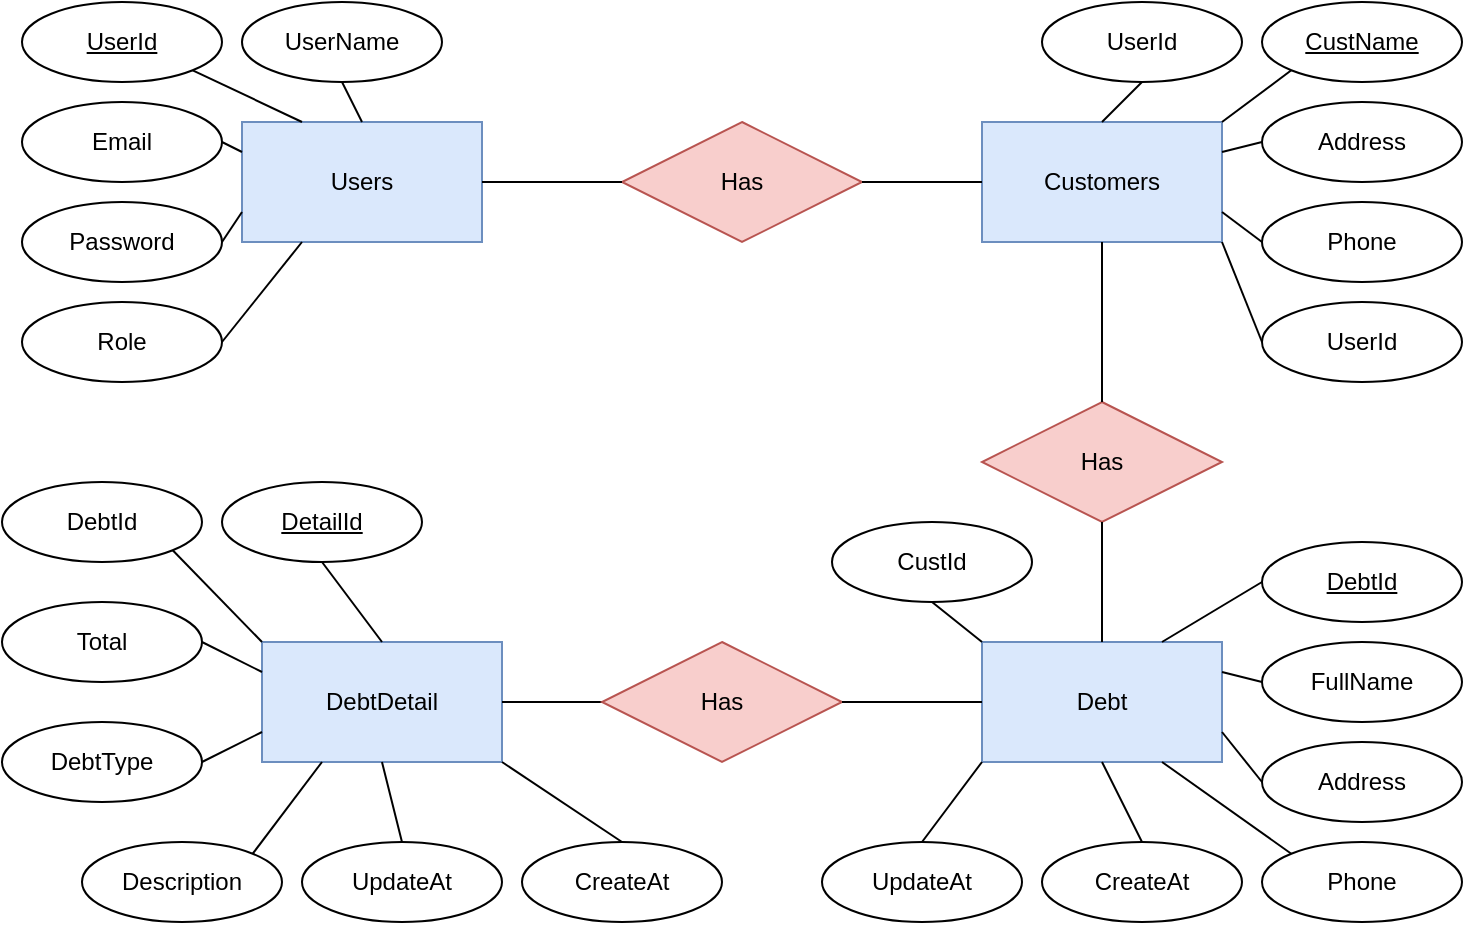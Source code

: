 <mxfile version="22.0.8" type="github">
  <diagram name="Page-1" id="6ZAC5jvzv3YghandqVCT">
    <mxGraphModel dx="1009" dy="503" grid="1" gridSize="10" guides="1" tooltips="1" connect="1" arrows="1" fold="1" page="1" pageScale="1" pageWidth="850" pageHeight="1100" math="0" shadow="0">
      <root>
        <mxCell id="0" />
        <mxCell id="1" parent="0" />
        <mxCell id="8tFkqkEd81jT-tzwyc5J-1" value="Users" style="rounded=0;whiteSpace=wrap;html=1;fillColor=#dae8fc;strokeColor=#6c8ebf;" vertex="1" parent="1">
          <mxGeometry x="130" y="70" width="120" height="60" as="geometry" />
        </mxCell>
        <mxCell id="8tFkqkEd81jT-tzwyc5J-2" value="Customers" style="rounded=0;whiteSpace=wrap;html=1;fillColor=#dae8fc;strokeColor=#6c8ebf;" vertex="1" parent="1">
          <mxGeometry x="500" y="70" width="120" height="60" as="geometry" />
        </mxCell>
        <mxCell id="8tFkqkEd81jT-tzwyc5J-3" value="Debt" style="rounded=0;whiteSpace=wrap;html=1;fillColor=#dae8fc;strokeColor=#6c8ebf;" vertex="1" parent="1">
          <mxGeometry x="500" y="330" width="120" height="60" as="geometry" />
        </mxCell>
        <mxCell id="8tFkqkEd81jT-tzwyc5J-4" value="DebtDetail" style="rounded=0;whiteSpace=wrap;html=1;fillColor=#dae8fc;strokeColor=#6c8ebf;" vertex="1" parent="1">
          <mxGeometry x="140" y="330" width="120" height="60" as="geometry" />
        </mxCell>
        <mxCell id="8tFkqkEd81jT-tzwyc5J-6" value="UserName" style="ellipse;whiteSpace=wrap;html=1;align=center;" vertex="1" parent="1">
          <mxGeometry x="130" y="10" width="100" height="40" as="geometry" />
        </mxCell>
        <mxCell id="8tFkqkEd81jT-tzwyc5J-7" value="Password" style="ellipse;whiteSpace=wrap;html=1;align=center;" vertex="1" parent="1">
          <mxGeometry x="20" y="110" width="100" height="40" as="geometry" />
        </mxCell>
        <mxCell id="8tFkqkEd81jT-tzwyc5J-8" value="UserId" style="ellipse;whiteSpace=wrap;html=1;align=center;fontStyle=4;" vertex="1" parent="1">
          <mxGeometry x="20" y="10" width="100" height="40" as="geometry" />
        </mxCell>
        <mxCell id="8tFkqkEd81jT-tzwyc5J-9" value="Role" style="ellipse;whiteSpace=wrap;html=1;align=center;" vertex="1" parent="1">
          <mxGeometry x="20" y="160" width="100" height="40" as="geometry" />
        </mxCell>
        <mxCell id="8tFkqkEd81jT-tzwyc5J-10" value="Email" style="ellipse;whiteSpace=wrap;html=1;align=center;" vertex="1" parent="1">
          <mxGeometry x="20" y="60" width="100" height="40" as="geometry" />
        </mxCell>
        <mxCell id="8tFkqkEd81jT-tzwyc5J-11" value="" style="endArrow=none;html=1;rounded=0;exitX=0.5;exitY=1;exitDx=0;exitDy=0;entryX=0.5;entryY=0;entryDx=0;entryDy=0;" edge="1" parent="1" source="8tFkqkEd81jT-tzwyc5J-6" target="8tFkqkEd81jT-tzwyc5J-1">
          <mxGeometry relative="1" as="geometry">
            <mxPoint x="340" y="260" as="sourcePoint" />
            <mxPoint x="500" y="260" as="targetPoint" />
          </mxGeometry>
        </mxCell>
        <mxCell id="8tFkqkEd81jT-tzwyc5J-12" value="" style="endArrow=none;html=1;rounded=0;exitX=1;exitY=1;exitDx=0;exitDy=0;entryX=0.25;entryY=0;entryDx=0;entryDy=0;" edge="1" parent="1" source="8tFkqkEd81jT-tzwyc5J-8" target="8tFkqkEd81jT-tzwyc5J-1">
          <mxGeometry relative="1" as="geometry">
            <mxPoint x="340" y="260" as="sourcePoint" />
            <mxPoint x="500" y="260" as="targetPoint" />
          </mxGeometry>
        </mxCell>
        <mxCell id="8tFkqkEd81jT-tzwyc5J-13" value="" style="endArrow=none;html=1;rounded=0;exitX=1;exitY=0.5;exitDx=0;exitDy=0;entryX=0;entryY=0.25;entryDx=0;entryDy=0;" edge="1" parent="1" source="8tFkqkEd81jT-tzwyc5J-10" target="8tFkqkEd81jT-tzwyc5J-1">
          <mxGeometry relative="1" as="geometry">
            <mxPoint x="340" y="260" as="sourcePoint" />
            <mxPoint x="500" y="260" as="targetPoint" />
          </mxGeometry>
        </mxCell>
        <mxCell id="8tFkqkEd81jT-tzwyc5J-14" value="" style="endArrow=none;html=1;rounded=0;exitX=1;exitY=0.5;exitDx=0;exitDy=0;entryX=0;entryY=0.75;entryDx=0;entryDy=0;" edge="1" parent="1" source="8tFkqkEd81jT-tzwyc5J-7" target="8tFkqkEd81jT-tzwyc5J-1">
          <mxGeometry relative="1" as="geometry">
            <mxPoint x="340" y="260" as="sourcePoint" />
            <mxPoint x="500" y="260" as="targetPoint" />
          </mxGeometry>
        </mxCell>
        <mxCell id="8tFkqkEd81jT-tzwyc5J-15" value="" style="endArrow=none;html=1;rounded=0;exitX=1;exitY=0.5;exitDx=0;exitDy=0;entryX=0.25;entryY=1;entryDx=0;entryDy=0;" edge="1" parent="1" source="8tFkqkEd81jT-tzwyc5J-9" target="8tFkqkEd81jT-tzwyc5J-1">
          <mxGeometry relative="1" as="geometry">
            <mxPoint x="340" y="260" as="sourcePoint" />
            <mxPoint x="500" y="260" as="targetPoint" />
          </mxGeometry>
        </mxCell>
        <mxCell id="8tFkqkEd81jT-tzwyc5J-16" value="CustName" style="ellipse;whiteSpace=wrap;html=1;align=center;fontStyle=4;" vertex="1" parent="1">
          <mxGeometry x="640" y="10" width="100" height="40" as="geometry" />
        </mxCell>
        <mxCell id="8tFkqkEd81jT-tzwyc5J-17" value="Address" style="ellipse;whiteSpace=wrap;html=1;align=center;" vertex="1" parent="1">
          <mxGeometry x="640" y="60" width="100" height="40" as="geometry" />
        </mxCell>
        <mxCell id="8tFkqkEd81jT-tzwyc5J-18" value="Phone" style="ellipse;whiteSpace=wrap;html=1;align=center;" vertex="1" parent="1">
          <mxGeometry x="640" y="110" width="100" height="40" as="geometry" />
        </mxCell>
        <mxCell id="8tFkqkEd81jT-tzwyc5J-20" value="UserId" style="ellipse;whiteSpace=wrap;html=1;align=center;" vertex="1" parent="1">
          <mxGeometry x="640" y="160" width="100" height="40" as="geometry" />
        </mxCell>
        <mxCell id="8tFkqkEd81jT-tzwyc5J-21" value="UserId" style="ellipse;whiteSpace=wrap;html=1;align=center;" vertex="1" parent="1">
          <mxGeometry x="530" y="10" width="100" height="40" as="geometry" />
        </mxCell>
        <mxCell id="8tFkqkEd81jT-tzwyc5J-22" value="" style="endArrow=none;html=1;rounded=0;exitX=0;exitY=1;exitDx=0;exitDy=0;entryX=1;entryY=0;entryDx=0;entryDy=0;" edge="1" parent="1" source="8tFkqkEd81jT-tzwyc5J-16" target="8tFkqkEd81jT-tzwyc5J-2">
          <mxGeometry relative="1" as="geometry">
            <mxPoint x="330" y="260" as="sourcePoint" />
            <mxPoint x="490" y="260" as="targetPoint" />
          </mxGeometry>
        </mxCell>
        <mxCell id="8tFkqkEd81jT-tzwyc5J-23" value="" style="endArrow=none;html=1;rounded=0;exitX=0.5;exitY=1;exitDx=0;exitDy=0;entryX=0.5;entryY=0;entryDx=0;entryDy=0;" edge="1" parent="1" source="8tFkqkEd81jT-tzwyc5J-21" target="8tFkqkEd81jT-tzwyc5J-2">
          <mxGeometry relative="1" as="geometry">
            <mxPoint x="330" y="260" as="sourcePoint" />
            <mxPoint x="490" y="260" as="targetPoint" />
          </mxGeometry>
        </mxCell>
        <mxCell id="8tFkqkEd81jT-tzwyc5J-24" value="" style="endArrow=none;html=1;rounded=0;exitX=1;exitY=1;exitDx=0;exitDy=0;entryX=0;entryY=0.5;entryDx=0;entryDy=0;" edge="1" parent="1" source="8tFkqkEd81jT-tzwyc5J-2" target="8tFkqkEd81jT-tzwyc5J-20">
          <mxGeometry relative="1" as="geometry">
            <mxPoint x="330" y="260" as="sourcePoint" />
            <mxPoint x="490" y="260" as="targetPoint" />
          </mxGeometry>
        </mxCell>
        <mxCell id="8tFkqkEd81jT-tzwyc5J-25" value="" style="endArrow=none;html=1;rounded=0;exitX=0;exitY=0.5;exitDx=0;exitDy=0;entryX=1;entryY=0.75;entryDx=0;entryDy=0;" edge="1" parent="1" source="8tFkqkEd81jT-tzwyc5J-18" target="8tFkqkEd81jT-tzwyc5J-2">
          <mxGeometry relative="1" as="geometry">
            <mxPoint x="330" y="260" as="sourcePoint" />
            <mxPoint x="490" y="260" as="targetPoint" />
          </mxGeometry>
        </mxCell>
        <mxCell id="8tFkqkEd81jT-tzwyc5J-26" value="" style="endArrow=none;html=1;rounded=0;exitX=0;exitY=0.5;exitDx=0;exitDy=0;entryX=1;entryY=0.25;entryDx=0;entryDy=0;" edge="1" parent="1" source="8tFkqkEd81jT-tzwyc5J-17" target="8tFkqkEd81jT-tzwyc5J-2">
          <mxGeometry relative="1" as="geometry">
            <mxPoint x="330" y="260" as="sourcePoint" />
            <mxPoint x="490" y="260" as="targetPoint" />
          </mxGeometry>
        </mxCell>
        <mxCell id="8tFkqkEd81jT-tzwyc5J-27" value="Has" style="shape=rhombus;perimeter=rhombusPerimeter;whiteSpace=wrap;html=1;align=center;fillColor=#f8cecc;strokeColor=#b85450;" vertex="1" parent="1">
          <mxGeometry x="320" y="70" width="120" height="60" as="geometry" />
        </mxCell>
        <mxCell id="8tFkqkEd81jT-tzwyc5J-28" value="" style="endArrow=none;html=1;rounded=0;exitX=1;exitY=0.5;exitDx=0;exitDy=0;entryX=0;entryY=0.5;entryDx=0;entryDy=0;" edge="1" parent="1" source="8tFkqkEd81jT-tzwyc5J-1" target="8tFkqkEd81jT-tzwyc5J-27">
          <mxGeometry relative="1" as="geometry">
            <mxPoint x="330" y="260" as="sourcePoint" />
            <mxPoint x="490" y="260" as="targetPoint" />
          </mxGeometry>
        </mxCell>
        <mxCell id="8tFkqkEd81jT-tzwyc5J-29" value="" style="endArrow=none;html=1;rounded=0;exitX=1;exitY=0.5;exitDx=0;exitDy=0;entryX=0;entryY=0.5;entryDx=0;entryDy=0;" edge="1" parent="1" source="8tFkqkEd81jT-tzwyc5J-27" target="8tFkqkEd81jT-tzwyc5J-2">
          <mxGeometry relative="1" as="geometry">
            <mxPoint x="330" y="260" as="sourcePoint" />
            <mxPoint x="490" y="260" as="targetPoint" />
          </mxGeometry>
        </mxCell>
        <mxCell id="8tFkqkEd81jT-tzwyc5J-31" value="Has" style="shape=rhombus;perimeter=rhombusPerimeter;whiteSpace=wrap;html=1;align=center;fillColor=#f8cecc;strokeColor=#b85450;" vertex="1" parent="1">
          <mxGeometry x="500" y="210" width="120" height="60" as="geometry" />
        </mxCell>
        <mxCell id="8tFkqkEd81jT-tzwyc5J-32" value="" style="endArrow=none;html=1;rounded=0;exitX=0.5;exitY=1;exitDx=0;exitDy=0;entryX=0.5;entryY=0;entryDx=0;entryDy=0;" edge="1" parent="1" source="8tFkqkEd81jT-tzwyc5J-2" target="8tFkqkEd81jT-tzwyc5J-31">
          <mxGeometry relative="1" as="geometry">
            <mxPoint x="330" y="260" as="sourcePoint" />
            <mxPoint x="490" y="260" as="targetPoint" />
          </mxGeometry>
        </mxCell>
        <mxCell id="8tFkqkEd81jT-tzwyc5J-33" value="" style="endArrow=none;html=1;rounded=0;exitX=0.5;exitY=1;exitDx=0;exitDy=0;entryX=0.5;entryY=0;entryDx=0;entryDy=0;" edge="1" parent="1" source="8tFkqkEd81jT-tzwyc5J-31" target="8tFkqkEd81jT-tzwyc5J-3">
          <mxGeometry relative="1" as="geometry">
            <mxPoint x="330" y="260" as="sourcePoint" />
            <mxPoint x="490" y="260" as="targetPoint" />
          </mxGeometry>
        </mxCell>
        <mxCell id="8tFkqkEd81jT-tzwyc5J-34" value="DebtId" style="ellipse;whiteSpace=wrap;html=1;align=center;fontStyle=4;" vertex="1" parent="1">
          <mxGeometry x="640" y="280" width="100" height="40" as="geometry" />
        </mxCell>
        <mxCell id="8tFkqkEd81jT-tzwyc5J-37" value="CustId" style="ellipse;whiteSpace=wrap;html=1;align=center;" vertex="1" parent="1">
          <mxGeometry x="425" y="270" width="100" height="40" as="geometry" />
        </mxCell>
        <mxCell id="8tFkqkEd81jT-tzwyc5J-38" value="UpdateAt" style="ellipse;whiteSpace=wrap;html=1;align=center;" vertex="1" parent="1">
          <mxGeometry x="420" y="430" width="100" height="40" as="geometry" />
        </mxCell>
        <mxCell id="8tFkqkEd81jT-tzwyc5J-39" value="CreateAt" style="ellipse;whiteSpace=wrap;html=1;align=center;" vertex="1" parent="1">
          <mxGeometry x="530" y="430" width="100" height="40" as="geometry" />
        </mxCell>
        <mxCell id="8tFkqkEd81jT-tzwyc5J-40" value="Phone" style="ellipse;whiteSpace=wrap;html=1;align=center;" vertex="1" parent="1">
          <mxGeometry x="640" y="430" width="100" height="40" as="geometry" />
        </mxCell>
        <mxCell id="8tFkqkEd81jT-tzwyc5J-41" value="Address" style="ellipse;whiteSpace=wrap;html=1;align=center;" vertex="1" parent="1">
          <mxGeometry x="640" y="380" width="100" height="40" as="geometry" />
        </mxCell>
        <mxCell id="8tFkqkEd81jT-tzwyc5J-42" value="FullName" style="ellipse;whiteSpace=wrap;html=1;align=center;" vertex="1" parent="1">
          <mxGeometry x="640" y="330" width="100" height="40" as="geometry" />
        </mxCell>
        <mxCell id="8tFkqkEd81jT-tzwyc5J-43" value="" style="endArrow=none;html=1;rounded=0;exitX=0.5;exitY=1;exitDx=0;exitDy=0;entryX=0;entryY=0;entryDx=0;entryDy=0;" edge="1" parent="1" source="8tFkqkEd81jT-tzwyc5J-37" target="8tFkqkEd81jT-tzwyc5J-3">
          <mxGeometry relative="1" as="geometry">
            <mxPoint x="330" y="260" as="sourcePoint" />
            <mxPoint x="490" y="260" as="targetPoint" />
          </mxGeometry>
        </mxCell>
        <mxCell id="8tFkqkEd81jT-tzwyc5J-44" value="" style="endArrow=none;html=1;rounded=0;exitX=0.5;exitY=0;exitDx=0;exitDy=0;entryX=0;entryY=1;entryDx=0;entryDy=0;" edge="1" parent="1" source="8tFkqkEd81jT-tzwyc5J-38" target="8tFkqkEd81jT-tzwyc5J-3">
          <mxGeometry relative="1" as="geometry">
            <mxPoint x="330" y="260" as="sourcePoint" />
            <mxPoint x="490" y="260" as="targetPoint" />
          </mxGeometry>
        </mxCell>
        <mxCell id="8tFkqkEd81jT-tzwyc5J-45" value="" style="endArrow=none;html=1;rounded=0;exitX=0.5;exitY=0;exitDx=0;exitDy=0;entryX=0.5;entryY=1;entryDx=0;entryDy=0;" edge="1" parent="1" source="8tFkqkEd81jT-tzwyc5J-39" target="8tFkqkEd81jT-tzwyc5J-3">
          <mxGeometry relative="1" as="geometry">
            <mxPoint x="330" y="260" as="sourcePoint" />
            <mxPoint x="490" y="260" as="targetPoint" />
          </mxGeometry>
        </mxCell>
        <mxCell id="8tFkqkEd81jT-tzwyc5J-46" value="" style="endArrow=none;html=1;rounded=0;exitX=0;exitY=0;exitDx=0;exitDy=0;entryX=0.75;entryY=1;entryDx=0;entryDy=0;" edge="1" parent="1" source="8tFkqkEd81jT-tzwyc5J-40" target="8tFkqkEd81jT-tzwyc5J-3">
          <mxGeometry relative="1" as="geometry">
            <mxPoint x="330" y="260" as="sourcePoint" />
            <mxPoint x="490" y="260" as="targetPoint" />
          </mxGeometry>
        </mxCell>
        <mxCell id="8tFkqkEd81jT-tzwyc5J-47" value="" style="endArrow=none;html=1;rounded=0;exitX=0;exitY=0.5;exitDx=0;exitDy=0;entryX=1;entryY=0.75;entryDx=0;entryDy=0;" edge="1" parent="1" source="8tFkqkEd81jT-tzwyc5J-41" target="8tFkqkEd81jT-tzwyc5J-3">
          <mxGeometry relative="1" as="geometry">
            <mxPoint x="330" y="260" as="sourcePoint" />
            <mxPoint x="490" y="260" as="targetPoint" />
          </mxGeometry>
        </mxCell>
        <mxCell id="8tFkqkEd81jT-tzwyc5J-48" value="" style="endArrow=none;html=1;rounded=0;exitX=0;exitY=0.5;exitDx=0;exitDy=0;entryX=1;entryY=0.25;entryDx=0;entryDy=0;" edge="1" parent="1" source="8tFkqkEd81jT-tzwyc5J-42" target="8tFkqkEd81jT-tzwyc5J-3">
          <mxGeometry relative="1" as="geometry">
            <mxPoint x="330" y="260" as="sourcePoint" />
            <mxPoint x="490" y="260" as="targetPoint" />
          </mxGeometry>
        </mxCell>
        <mxCell id="8tFkqkEd81jT-tzwyc5J-49" value="" style="endArrow=none;html=1;rounded=0;exitX=0;exitY=0.5;exitDx=0;exitDy=0;entryX=0.75;entryY=0;entryDx=0;entryDy=0;" edge="1" parent="1" source="8tFkqkEd81jT-tzwyc5J-34" target="8tFkqkEd81jT-tzwyc5J-3">
          <mxGeometry relative="1" as="geometry">
            <mxPoint x="330" y="260" as="sourcePoint" />
            <mxPoint x="490" y="260" as="targetPoint" />
          </mxGeometry>
        </mxCell>
        <mxCell id="8tFkqkEd81jT-tzwyc5J-50" value="DetailId" style="ellipse;whiteSpace=wrap;html=1;align=center;fontStyle=4;" vertex="1" parent="1">
          <mxGeometry x="120" y="250" width="100" height="40" as="geometry" />
        </mxCell>
        <mxCell id="8tFkqkEd81jT-tzwyc5J-51" value="DebtType" style="ellipse;whiteSpace=wrap;html=1;align=center;" vertex="1" parent="1">
          <mxGeometry x="10" y="370" width="100" height="40" as="geometry" />
        </mxCell>
        <mxCell id="8tFkqkEd81jT-tzwyc5J-52" value="CreateAt" style="ellipse;whiteSpace=wrap;html=1;align=center;" vertex="1" parent="1">
          <mxGeometry x="270" y="430" width="100" height="40" as="geometry" />
        </mxCell>
        <mxCell id="8tFkqkEd81jT-tzwyc5J-53" value="Total" style="ellipse;whiteSpace=wrap;html=1;align=center;" vertex="1" parent="1">
          <mxGeometry x="10" y="310" width="100" height="40" as="geometry" />
        </mxCell>
        <mxCell id="8tFkqkEd81jT-tzwyc5J-54" value="Description" style="ellipse;whiteSpace=wrap;html=1;align=center;" vertex="1" parent="1">
          <mxGeometry x="50" y="430" width="100" height="40" as="geometry" />
        </mxCell>
        <mxCell id="8tFkqkEd81jT-tzwyc5J-55" value="DebtId" style="ellipse;whiteSpace=wrap;html=1;align=center;" vertex="1" parent="1">
          <mxGeometry x="10" y="250" width="100" height="40" as="geometry" />
        </mxCell>
        <mxCell id="8tFkqkEd81jT-tzwyc5J-56" value="UpdateAt" style="ellipse;whiteSpace=wrap;html=1;align=center;" vertex="1" parent="1">
          <mxGeometry x="160" y="430" width="100" height="40" as="geometry" />
        </mxCell>
        <mxCell id="8tFkqkEd81jT-tzwyc5J-57" value="" style="endArrow=none;html=1;rounded=0;exitX=1;exitY=0.5;exitDx=0;exitDy=0;" edge="1" parent="1" source="8tFkqkEd81jT-tzwyc5J-4" target="8tFkqkEd81jT-tzwyc5J-58">
          <mxGeometry relative="1" as="geometry">
            <mxPoint x="330" y="260" as="sourcePoint" />
            <mxPoint x="490" y="260" as="targetPoint" />
          </mxGeometry>
        </mxCell>
        <mxCell id="8tFkqkEd81jT-tzwyc5J-58" value="Has" style="shape=rhombus;perimeter=rhombusPerimeter;whiteSpace=wrap;html=1;align=center;fillColor=#f8cecc;strokeColor=#b85450;" vertex="1" parent="1">
          <mxGeometry x="310" y="330" width="120" height="60" as="geometry" />
        </mxCell>
        <mxCell id="8tFkqkEd81jT-tzwyc5J-59" value="" style="endArrow=none;html=1;rounded=0;exitX=1;exitY=0.5;exitDx=0;exitDy=0;entryX=0;entryY=0.5;entryDx=0;entryDy=0;" edge="1" parent="1" source="8tFkqkEd81jT-tzwyc5J-58" target="8tFkqkEd81jT-tzwyc5J-3">
          <mxGeometry relative="1" as="geometry">
            <mxPoint x="330" y="260" as="sourcePoint" />
            <mxPoint x="490" y="260" as="targetPoint" />
          </mxGeometry>
        </mxCell>
        <mxCell id="8tFkqkEd81jT-tzwyc5J-60" value="" style="endArrow=none;html=1;rounded=0;exitX=0.5;exitY=0;exitDx=0;exitDy=0;entryX=1;entryY=1;entryDx=0;entryDy=0;" edge="1" parent="1" source="8tFkqkEd81jT-tzwyc5J-52" target="8tFkqkEd81jT-tzwyc5J-4">
          <mxGeometry relative="1" as="geometry">
            <mxPoint x="330" y="260" as="sourcePoint" />
            <mxPoint x="490" y="260" as="targetPoint" />
          </mxGeometry>
        </mxCell>
        <mxCell id="8tFkqkEd81jT-tzwyc5J-61" value="" style="endArrow=none;html=1;rounded=0;exitX=0.5;exitY=0;exitDx=0;exitDy=0;entryX=0.5;entryY=1;entryDx=0;entryDy=0;" edge="1" parent="1" source="8tFkqkEd81jT-tzwyc5J-56" target="8tFkqkEd81jT-tzwyc5J-4">
          <mxGeometry relative="1" as="geometry">
            <mxPoint x="330" y="260" as="sourcePoint" />
            <mxPoint x="490" y="260" as="targetPoint" />
          </mxGeometry>
        </mxCell>
        <mxCell id="8tFkqkEd81jT-tzwyc5J-62" value="" style="endArrow=none;html=1;rounded=0;exitX=1;exitY=0;exitDx=0;exitDy=0;entryX=0.25;entryY=1;entryDx=0;entryDy=0;" edge="1" parent="1" source="8tFkqkEd81jT-tzwyc5J-54" target="8tFkqkEd81jT-tzwyc5J-4">
          <mxGeometry relative="1" as="geometry">
            <mxPoint x="330" y="260" as="sourcePoint" />
            <mxPoint x="490" y="260" as="targetPoint" />
          </mxGeometry>
        </mxCell>
        <mxCell id="8tFkqkEd81jT-tzwyc5J-63" value="" style="endArrow=none;html=1;rounded=0;exitX=1;exitY=0.5;exitDx=0;exitDy=0;entryX=0;entryY=0.75;entryDx=0;entryDy=0;" edge="1" parent="1" source="8tFkqkEd81jT-tzwyc5J-51" target="8tFkqkEd81jT-tzwyc5J-4">
          <mxGeometry relative="1" as="geometry">
            <mxPoint x="330" y="260" as="sourcePoint" />
            <mxPoint x="490" y="260" as="targetPoint" />
          </mxGeometry>
        </mxCell>
        <mxCell id="8tFkqkEd81jT-tzwyc5J-64" value="" style="endArrow=none;html=1;rounded=0;exitX=1;exitY=0.5;exitDx=0;exitDy=0;entryX=0;entryY=0.25;entryDx=0;entryDy=0;" edge="1" parent="1" source="8tFkqkEd81jT-tzwyc5J-53" target="8tFkqkEd81jT-tzwyc5J-4">
          <mxGeometry relative="1" as="geometry">
            <mxPoint x="330" y="260" as="sourcePoint" />
            <mxPoint x="490" y="260" as="targetPoint" />
          </mxGeometry>
        </mxCell>
        <mxCell id="8tFkqkEd81jT-tzwyc5J-65" value="" style="endArrow=none;html=1;rounded=0;exitX=1;exitY=1;exitDx=0;exitDy=0;entryX=0;entryY=0;entryDx=0;entryDy=0;" edge="1" parent="1" source="8tFkqkEd81jT-tzwyc5J-55" target="8tFkqkEd81jT-tzwyc5J-4">
          <mxGeometry relative="1" as="geometry">
            <mxPoint x="330" y="260" as="sourcePoint" />
            <mxPoint x="490" y="260" as="targetPoint" />
          </mxGeometry>
        </mxCell>
        <mxCell id="8tFkqkEd81jT-tzwyc5J-66" value="" style="endArrow=none;html=1;rounded=0;exitX=0.5;exitY=1;exitDx=0;exitDy=0;entryX=0.5;entryY=0;entryDx=0;entryDy=0;" edge="1" parent="1" source="8tFkqkEd81jT-tzwyc5J-50" target="8tFkqkEd81jT-tzwyc5J-4">
          <mxGeometry relative="1" as="geometry">
            <mxPoint x="330" y="260" as="sourcePoint" />
            <mxPoint x="490" y="260" as="targetPoint" />
          </mxGeometry>
        </mxCell>
      </root>
    </mxGraphModel>
  </diagram>
</mxfile>
